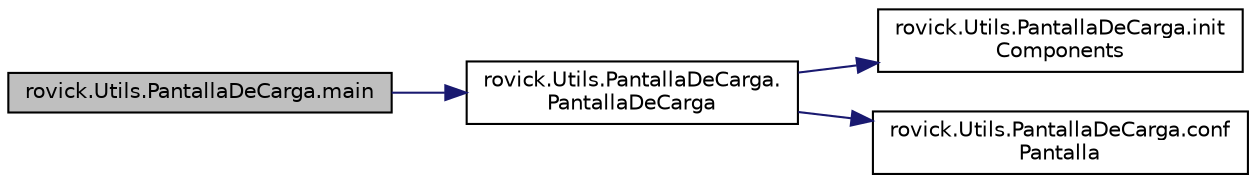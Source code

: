 digraph "rovick.Utils.PantallaDeCarga.main"
{
  edge [fontname="Helvetica",fontsize="10",labelfontname="Helvetica",labelfontsize="10"];
  node [fontname="Helvetica",fontsize="10",shape=record];
  rankdir="LR";
  Node29 [label="rovick.Utils.PantallaDeCarga.main",height=0.2,width=0.4,color="black", fillcolor="grey75", style="filled", fontcolor="black"];
  Node29 -> Node30 [color="midnightblue",fontsize="10",style="solid",fontname="Helvetica"];
  Node30 [label="rovick.Utils.PantallaDeCarga.\lPantallaDeCarga",height=0.2,width=0.4,color="black", fillcolor="white", style="filled",URL="$classrovick_1_1_utils_1_1_pantalla_de_carga.html#ac7fe8ffc67ca900231aa540056d8cccb"];
  Node30 -> Node31 [color="midnightblue",fontsize="10",style="solid",fontname="Helvetica"];
  Node31 [label="rovick.Utils.PantallaDeCarga.init\lComponents",height=0.2,width=0.4,color="black", fillcolor="white", style="filled",URL="$classrovick_1_1_utils_1_1_pantalla_de_carga.html#a07ebb498c968b6d11c7307cbdb69d985"];
  Node30 -> Node32 [color="midnightblue",fontsize="10",style="solid",fontname="Helvetica"];
  Node32 [label="rovick.Utils.PantallaDeCarga.conf\lPantalla",height=0.2,width=0.4,color="black", fillcolor="white", style="filled",URL="$classrovick_1_1_utils_1_1_pantalla_de_carga.html#a7bb70125a87f664e259d7543ad2438dd"];
}
